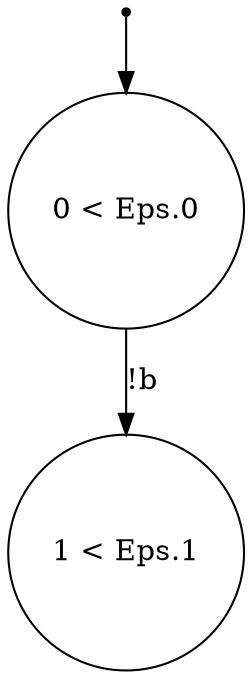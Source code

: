 digraph {
 node [shape=point] ENTRY
 node [shape=circle]
1 [label="1 < Eps.1
"]
0 [label="0 < Eps.0
"]
ENTRY -> 0
0 -> 1 [label="!b"]

}